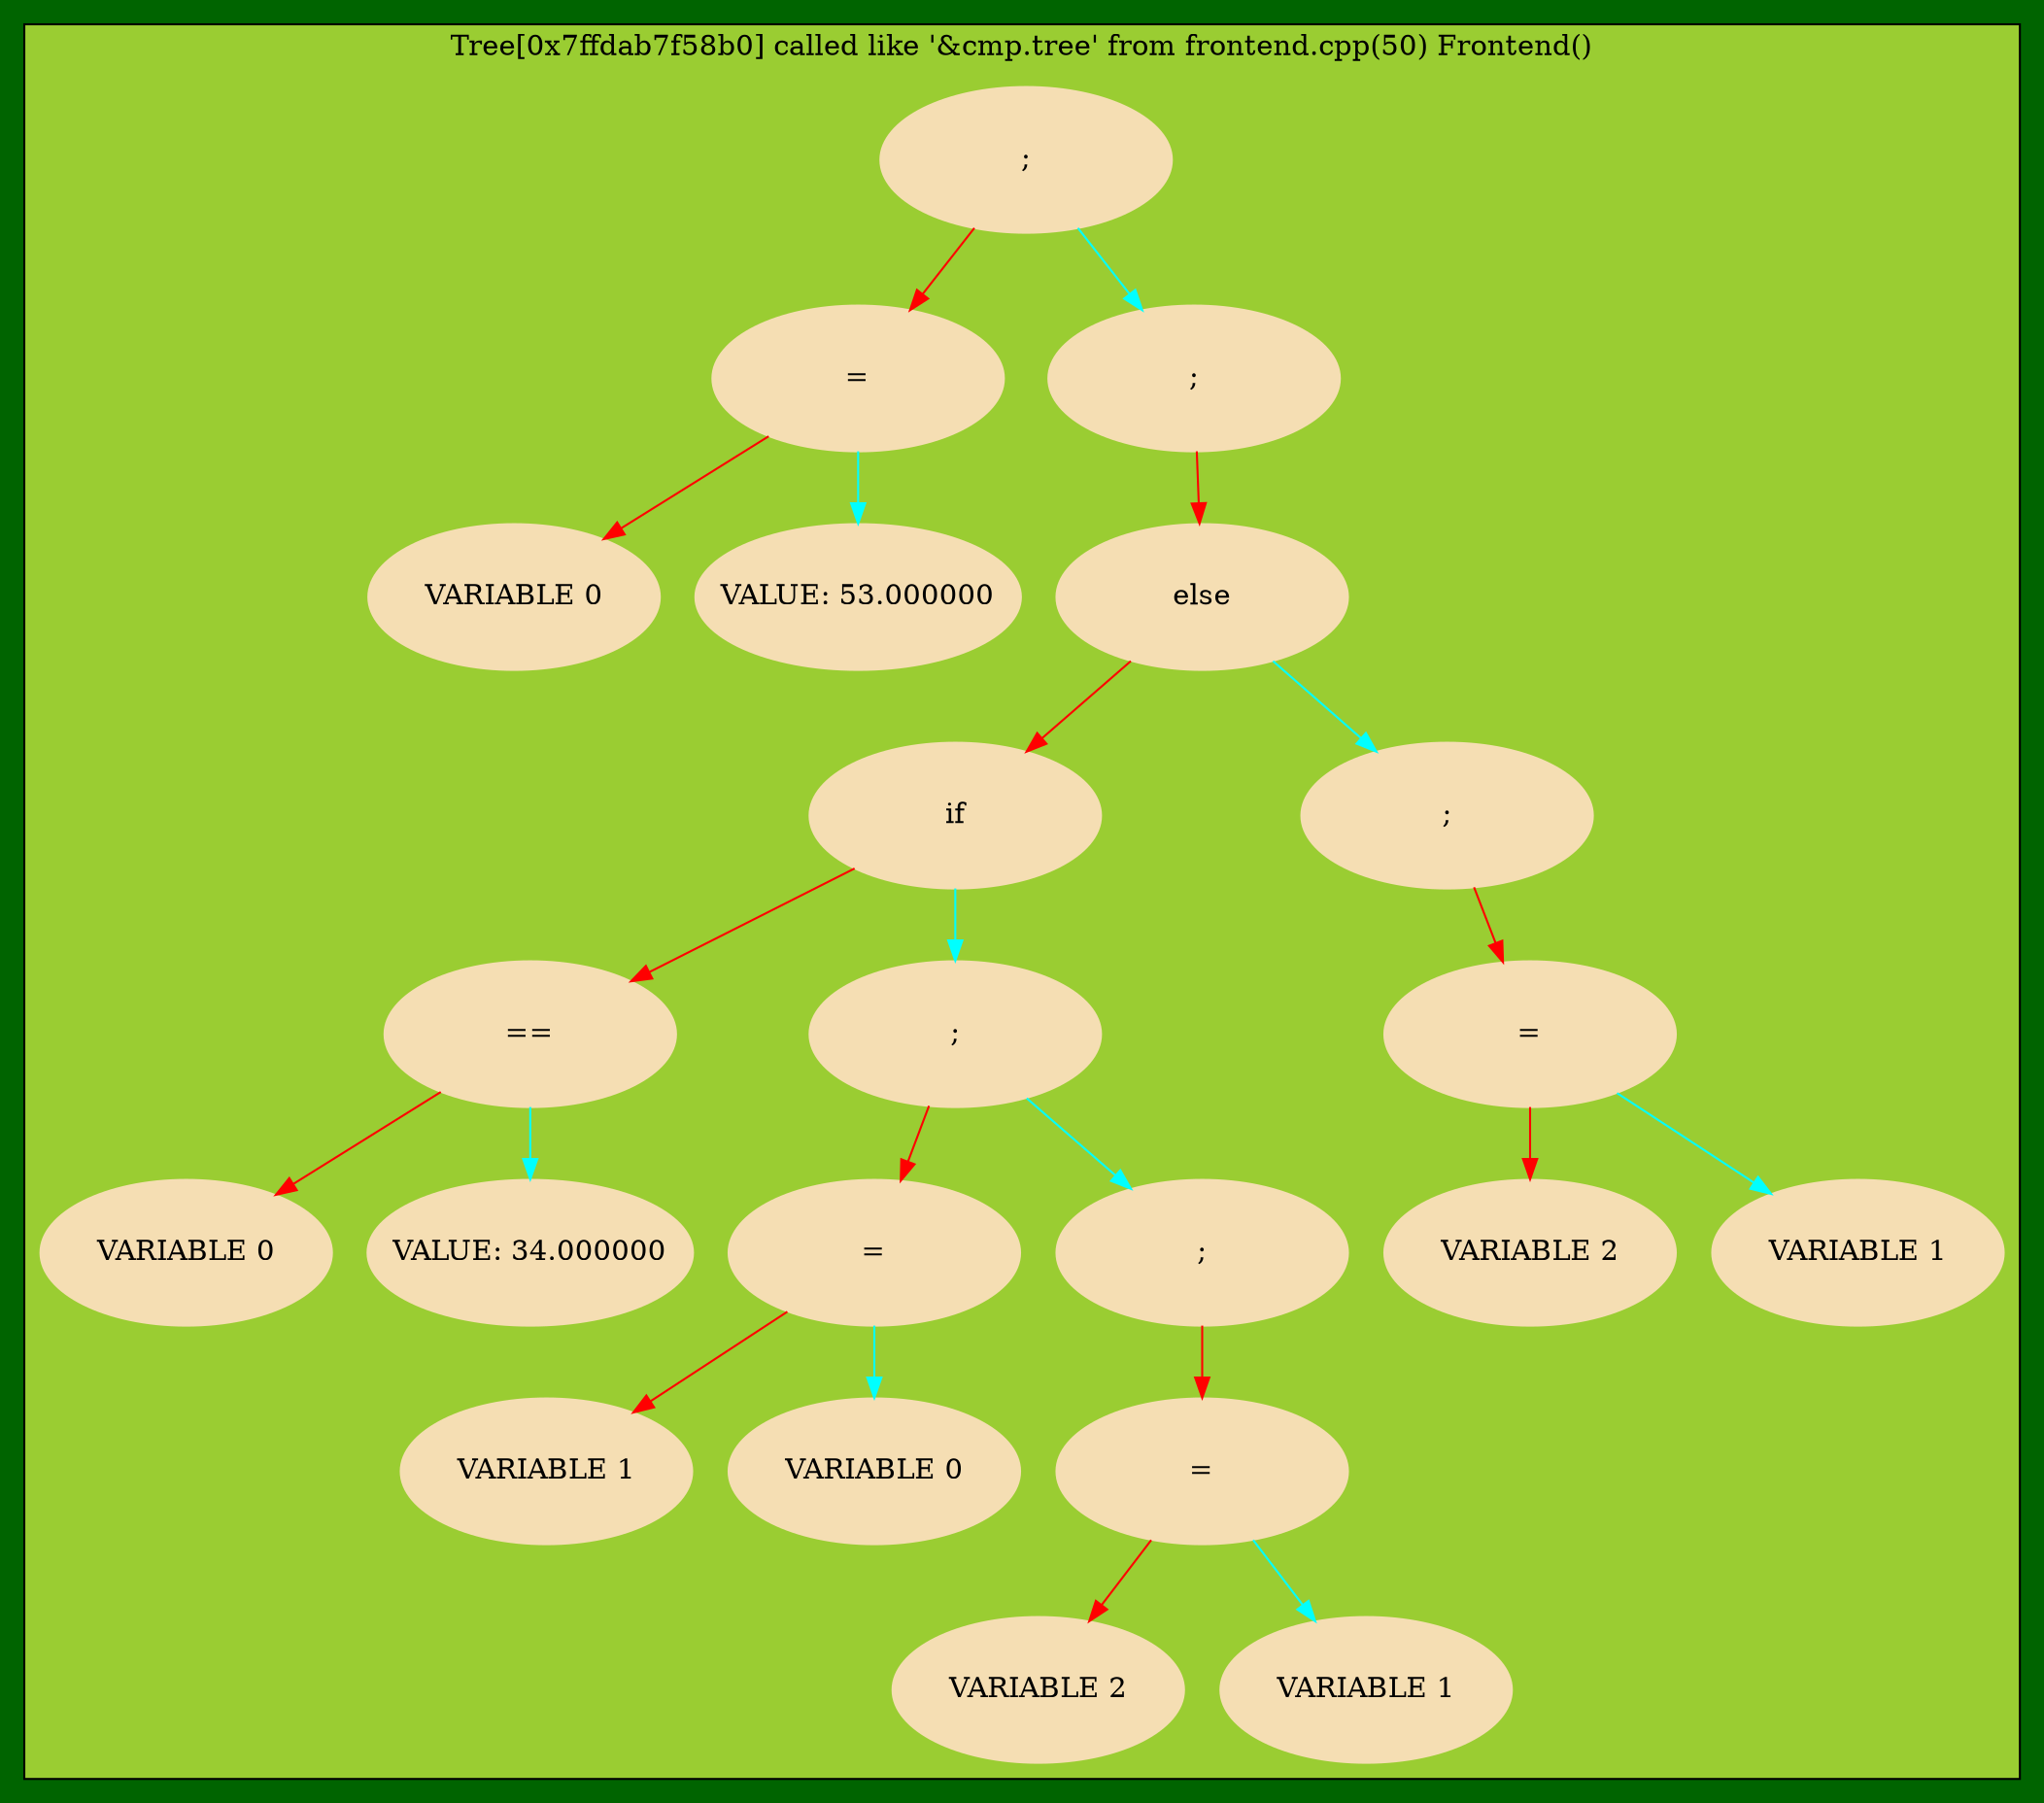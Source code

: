 digraph MyTree
{
	bgcolor = darkgreen;
	graph [splines = splines];
	node  [width = 2, style = filled, color = wheat];
	edge  [color = darkgreen, fontsize = 15];

	subgraph cluster0
    {
		bgcolor = yellowgreen;		height  = 20		style   = filled;
		label   = "Tree[0x7ffdab7f58b0] called like '&cmp.tree' from frontend.cpp(50) Frontend()";

		"0x562372f23eb0" [shape=oval, height = 1, label = ";"];
		"0x562372f23eb0" -> "0x562372f23e20" [color = red];
		"0x562372f23e20" [shape=oval, height = 1, label = "="];
		"0x562372f23e20" -> "0x562372f23e50" [color = red];
		"0x562372f23e50" [shape=oval, height = 1, label = "VARIABLE 0"];
		"0x562372f23e20" -> "0x562372f23e80" [color = cyan];
		"0x562372f23e80" [shape=oval, height = 1, label = "VALUE: 53.000000"];
		"0x562372f23eb0" -> "0x562372f24210" [color = cyan];
		"0x562372f24210" [shape=oval, height = 1, label = ";"];
		"0x562372f24210" -> "0x562372f24120" [color = red];
		"0x562372f24120" [shape=oval, height = 1, label = "else"];
		"0x562372f24120" -> "0x562372f23ee0" [color = red];
		"0x562372f23ee0" [shape=oval, height = 1, label = "if"];
		"0x562372f23ee0" -> "0x562372f23f40" [color = red];
		"0x562372f23f40" [shape=oval, height = 1, label = "=="];
		"0x562372f23f40" -> "0x562372f23f10" [color = red];
		"0x562372f23f10" [shape=oval, height = 1, label = "VARIABLE 0"];
		"0x562372f23f40" -> "0x562372f23f70" [color = cyan];
		"0x562372f23f70" [shape=oval, height = 1, label = "VALUE: 34.000000"];
		"0x562372f23ee0" -> "0x562372f24030" [color = cyan];
		"0x562372f24030" [shape=oval, height = 1, label = ";"];
		"0x562372f24030" -> "0x562372f23fa0" [color = red];
		"0x562372f23fa0" [shape=oval, height = 1, label = "="];
		"0x562372f23fa0" -> "0x562372f23fd0" [color = red];
		"0x562372f23fd0" [shape=oval, height = 1, label = "VARIABLE 1"];
		"0x562372f23fa0" -> "0x562372f24000" [color = cyan];
		"0x562372f24000" [shape=oval, height = 1, label = "VARIABLE 0"];
		"0x562372f24030" -> "0x562372f240f0" [color = cyan];
		"0x562372f240f0" [shape=oval, height = 1, label = ";"];
		"0x562372f240f0" -> "0x562372f24060" [color = red];
		"0x562372f24060" [shape=oval, height = 1, label = "="];
		"0x562372f24060" -> "0x562372f24090" [color = red];
		"0x562372f24090" [shape=oval, height = 1, label = "VARIABLE 2"];
		"0x562372f24060" -> "0x562372f240c0" [color = cyan];
		"0x562372f240c0" [shape=oval, height = 1, label = "VARIABLE 1"];
		"0x562372f24120" -> "0x562372f241e0" [color = cyan];
		"0x562372f241e0" [shape=oval, height = 1, label = ";"];
		"0x562372f241e0" -> "0x562372f24150" [color = red];
		"0x562372f24150" [shape=oval, height = 1, label = "="];
		"0x562372f24150" -> "0x562372f24180" [color = red];
		"0x562372f24180" [shape=oval, height = 1, label = "VARIABLE 2"];
		"0x562372f24150" -> "0x562372f241b0" [color = cyan];
		"0x562372f241b0" [shape=oval, height = 1, label = "VARIABLE 1"];
	}
}

